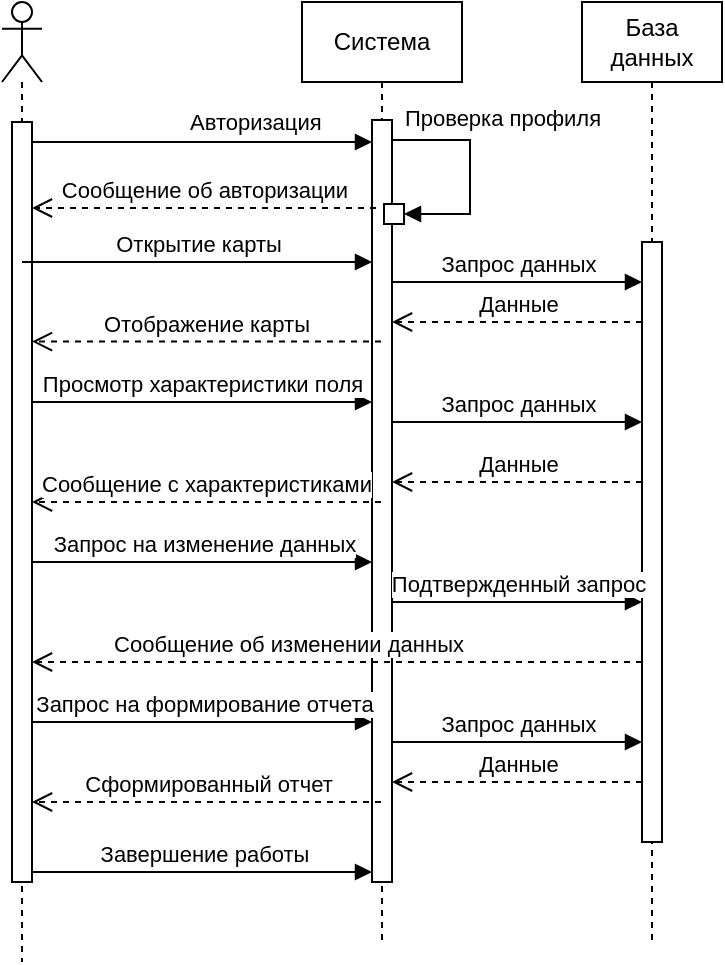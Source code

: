 <mxfile version="25.0.3">
  <diagram name="Страница — 1" id="qHSGpiCcACziC4tfkUo0">
    <mxGraphModel dx="1967" dy="1120" grid="0" gridSize="10" guides="1" tooltips="1" connect="1" arrows="1" fold="1" page="1" pageScale="1" pageWidth="827" pageHeight="1169" math="0" shadow="0">
      <root>
        <mxCell id="0" />
        <mxCell id="1" parent="0" />
        <mxCell id="N_-C_UsVgb2Tda4g_fbF-2" value="" style="shape=umlLifeline;perimeter=lifelinePerimeter;whiteSpace=wrap;html=1;container=1;dropTarget=0;collapsible=0;recursiveResize=0;outlineConnect=0;portConstraint=eastwest;newEdgeStyle={&quot;curved&quot;:0,&quot;rounded&quot;:0};participant=umlActor;size=40;" parent="1" vertex="1">
          <mxGeometry x="210" y="550" width="20" height="480" as="geometry" />
        </mxCell>
        <mxCell id="N_-C_UsVgb2Tda4g_fbF-4" value="" style="html=1;points=[[0,0,0,0,5],[0,1,0,0,-5],[1,0,0,0,5],[1,1,0,0,-5]];perimeter=orthogonalPerimeter;outlineConnect=0;targetShapes=umlLifeline;portConstraint=eastwest;newEdgeStyle={&quot;curved&quot;:0,&quot;rounded&quot;:0};" parent="N_-C_UsVgb2Tda4g_fbF-2" vertex="1">
          <mxGeometry x="5" y="60" width="10" height="380" as="geometry" />
        </mxCell>
        <mxCell id="N_-C_UsVgb2Tda4g_fbF-5" value="База данных" style="shape=umlLifeline;perimeter=lifelinePerimeter;whiteSpace=wrap;html=1;container=1;dropTarget=0;collapsible=0;recursiveResize=0;outlineConnect=0;portConstraint=eastwest;newEdgeStyle={&quot;curved&quot;:0,&quot;rounded&quot;:0};" parent="1" vertex="1">
          <mxGeometry x="500" y="550" width="70" height="470" as="geometry" />
        </mxCell>
        <mxCell id="N_-C_UsVgb2Tda4g_fbF-17" value="" style="html=1;points=[[0,0,0,0,5],[0,1,0,0,-5],[1,0,0,0,5],[1,1,0,0,-5]];perimeter=orthogonalPerimeter;outlineConnect=0;targetShapes=umlLifeline;portConstraint=eastwest;newEdgeStyle={&quot;curved&quot;:0,&quot;rounded&quot;:0};" parent="N_-C_UsVgb2Tda4g_fbF-5" vertex="1">
          <mxGeometry x="30" y="120" width="10" height="300" as="geometry" />
        </mxCell>
        <mxCell id="N_-C_UsVgb2Tda4g_fbF-6" value="Система" style="shape=umlLifeline;perimeter=lifelinePerimeter;whiteSpace=wrap;html=1;container=1;dropTarget=0;collapsible=0;recursiveResize=0;outlineConnect=0;portConstraint=eastwest;newEdgeStyle={&quot;curved&quot;:0,&quot;rounded&quot;:0};" parent="1" vertex="1">
          <mxGeometry x="360" y="550" width="80" height="470" as="geometry" />
        </mxCell>
        <mxCell id="N_-C_UsVgb2Tda4g_fbF-11" value="" style="html=1;points=[[0,0,0,0,5],[0,1,0,0,-5],[1,0,0,0,5],[1,1,0,0,-5]];perimeter=orthogonalPerimeter;outlineConnect=0;targetShapes=umlLifeline;portConstraint=eastwest;newEdgeStyle={&quot;curved&quot;:0,&quot;rounded&quot;:0};" parent="N_-C_UsVgb2Tda4g_fbF-6" vertex="1">
          <mxGeometry x="35" y="59" width="10" height="381" as="geometry" />
        </mxCell>
        <mxCell id="N_-C_UsVgb2Tda4g_fbF-7" value="" style="html=1;points=[[0,0,0,0,5],[0,1,0,0,-5],[1,0,0,0,5],[1,1,0,0,-5]];perimeter=orthogonalPerimeter;outlineConnect=0;targetShapes=umlLifeline;portConstraint=eastwest;newEdgeStyle={&quot;curved&quot;:0,&quot;rounded&quot;:0};" parent="N_-C_UsVgb2Tda4g_fbF-6" vertex="1">
          <mxGeometry x="41" y="101" width="10" height="10" as="geometry" />
        </mxCell>
        <mxCell id="N_-C_UsVgb2Tda4g_fbF-13" value="Данные" style="html=1;verticalAlign=bottom;endArrow=open;dashed=1;endSize=8;curved=0;rounded=0;" parent="1" source="N_-C_UsVgb2Tda4g_fbF-17" target="N_-C_UsVgb2Tda4g_fbF-11" edge="1">
          <mxGeometry relative="1" as="geometry">
            <mxPoint x="510" y="719.76" as="sourcePoint" />
            <mxPoint x="410" y="710" as="targetPoint" />
            <Array as="points">
              <mxPoint x="490" y="710" />
              <mxPoint x="420" y="710" />
            </Array>
          </mxGeometry>
        </mxCell>
        <mxCell id="N_-C_UsVgb2Tda4g_fbF-15" value="Открытие карты" style="html=1;verticalAlign=bottom;endArrow=block;curved=0;rounded=0;" parent="1" target="N_-C_UsVgb2Tda4g_fbF-11" edge="1">
          <mxGeometry width="80" relative="1" as="geometry">
            <mxPoint x="220.024" y="680.0" as="sourcePoint" />
            <mxPoint x="390" y="680" as="targetPoint" />
          </mxGeometry>
        </mxCell>
        <mxCell id="N_-C_UsVgb2Tda4g_fbF-16" value="Запрос данных" style="html=1;verticalAlign=bottom;endArrow=block;curved=0;rounded=0;" parent="1" source="N_-C_UsVgb2Tda4g_fbF-11" edge="1">
          <mxGeometry width="80" relative="1" as="geometry">
            <mxPoint x="410.004" y="690.0" as="sourcePoint" />
            <mxPoint x="530" y="690" as="targetPoint" />
            <Array as="points">
              <mxPoint x="520" y="690" />
            </Array>
          </mxGeometry>
        </mxCell>
        <mxCell id="N_-C_UsVgb2Tda4g_fbF-18" value="Отображение карты" style="html=1;verticalAlign=bottom;endArrow=open;dashed=1;endSize=8;curved=0;rounded=0;" parent="1" source="N_-C_UsVgb2Tda4g_fbF-6" target="N_-C_UsVgb2Tda4g_fbF-4" edge="1">
          <mxGeometry relative="1" as="geometry">
            <mxPoint x="360" y="719.76" as="sourcePoint" />
            <mxPoint x="235" y="719.76" as="targetPoint" />
            <Array as="points">
              <mxPoint x="340" y="719.76" />
              <mxPoint x="320" y="719.76" />
              <mxPoint x="250" y="719.76" />
            </Array>
          </mxGeometry>
        </mxCell>
        <mxCell id="N_-C_UsVgb2Tda4g_fbF-19" value="Просмотр характеристики поля" style="html=1;verticalAlign=bottom;endArrow=block;curved=0;rounded=0;" parent="1" edge="1">
          <mxGeometry width="80" relative="1" as="geometry">
            <mxPoint x="225" y="750" as="sourcePoint" />
            <mxPoint x="395" y="750" as="targetPoint" />
          </mxGeometry>
        </mxCell>
        <mxCell id="N_-C_UsVgb2Tda4g_fbF-20" value="Запрос данных" style="html=1;verticalAlign=bottom;endArrow=block;curved=0;rounded=0;" parent="1" edge="1">
          <mxGeometry width="80" relative="1" as="geometry">
            <mxPoint x="405" y="760" as="sourcePoint" />
            <mxPoint x="530" y="760" as="targetPoint" />
            <Array as="points">
              <mxPoint x="515" y="760" />
            </Array>
          </mxGeometry>
        </mxCell>
        <mxCell id="N_-C_UsVgb2Tda4g_fbF-21" value="Данные" style="html=1;verticalAlign=bottom;endArrow=open;dashed=1;endSize=8;curved=0;rounded=0;" parent="1" source="N_-C_UsVgb2Tda4g_fbF-17" target="N_-C_UsVgb2Tda4g_fbF-11" edge="1">
          <mxGeometry relative="1" as="geometry">
            <mxPoint x="525" y="790" as="sourcePoint" />
            <mxPoint x="410" y="790" as="targetPoint" />
            <Array as="points">
              <mxPoint x="485" y="790" />
              <mxPoint x="415" y="790" />
            </Array>
          </mxGeometry>
        </mxCell>
        <mxCell id="N_-C_UsVgb2Tda4g_fbF-22" value="Сообщение с характеристиками" style="html=1;verticalAlign=bottom;endArrow=open;dashed=1;endSize=8;curved=0;rounded=0;" parent="1" source="N_-C_UsVgb2Tda4g_fbF-6" target="N_-C_UsVgb2Tda4g_fbF-4" edge="1">
          <mxGeometry relative="1" as="geometry">
            <mxPoint x="380" y="800" as="sourcePoint" />
            <mxPoint x="230" y="800" as="targetPoint" />
            <Array as="points">
              <mxPoint x="330" y="800" />
              <mxPoint x="260" y="800" />
            </Array>
          </mxGeometry>
        </mxCell>
        <mxCell id="N_-C_UsVgb2Tda4g_fbF-23" value="Запрос на изменение данных" style="html=1;verticalAlign=bottom;endArrow=block;curved=0;rounded=0;" parent="1" edge="1">
          <mxGeometry x="0.003" width="80" relative="1" as="geometry">
            <mxPoint x="225" y="830" as="sourcePoint" />
            <mxPoint x="395" y="830" as="targetPoint" />
            <mxPoint as="offset" />
          </mxGeometry>
        </mxCell>
        <mxCell id="N_-C_UsVgb2Tda4g_fbF-24" value="Подтвержденный запрос" style="html=1;verticalAlign=bottom;endArrow=block;curved=0;rounded=0;" parent="1" source="N_-C_UsVgb2Tda4g_fbF-11" edge="1">
          <mxGeometry x="0.003" width="80" relative="1" as="geometry">
            <mxPoint x="410" y="850" as="sourcePoint" />
            <mxPoint x="530" y="850" as="targetPoint" />
            <mxPoint as="offset" />
          </mxGeometry>
        </mxCell>
        <mxCell id="N_-C_UsVgb2Tda4g_fbF-25" value="Сообщение об изменении данных" style="html=1;verticalAlign=bottom;endArrow=open;dashed=1;endSize=8;curved=0;rounded=0;" parent="1" target="N_-C_UsVgb2Tda4g_fbF-4" edge="1">
          <mxGeometry x="0.161" relative="1" as="geometry">
            <mxPoint x="530" y="880" as="sourcePoint" />
            <mxPoint x="230" y="880" as="targetPoint" />
            <Array as="points">
              <mxPoint x="470" y="880" />
              <mxPoint x="400" y="880" />
              <mxPoint x="380" y="880" />
            </Array>
            <mxPoint as="offset" />
          </mxGeometry>
        </mxCell>
        <mxCell id="N_-C_UsVgb2Tda4g_fbF-26" value="Запрос на формирование отчета" style="html=1;verticalAlign=bottom;endArrow=block;curved=0;rounded=0;" parent="1" edge="1">
          <mxGeometry x="0.003" width="80" relative="1" as="geometry">
            <mxPoint x="225" y="910.0" as="sourcePoint" />
            <mxPoint x="395" y="910.0" as="targetPoint" />
            <mxPoint as="offset" />
          </mxGeometry>
        </mxCell>
        <mxCell id="N_-C_UsVgb2Tda4g_fbF-27" value="Запрос данных" style="html=1;verticalAlign=bottom;endArrow=block;curved=0;rounded=0;" parent="1" edge="1">
          <mxGeometry width="80" relative="1" as="geometry">
            <mxPoint x="405" y="920" as="sourcePoint" />
            <mxPoint x="530" y="920" as="targetPoint" />
            <Array as="points">
              <mxPoint x="520" y="920" />
            </Array>
          </mxGeometry>
        </mxCell>
        <mxCell id="N_-C_UsVgb2Tda4g_fbF-28" value="Данные" style="html=1;verticalAlign=bottom;endArrow=open;dashed=1;endSize=8;curved=0;rounded=0;" parent="1" source="N_-C_UsVgb2Tda4g_fbF-17" target="N_-C_UsVgb2Tda4g_fbF-11" edge="1">
          <mxGeometry relative="1" as="geometry">
            <mxPoint x="520" y="940" as="sourcePoint" />
            <mxPoint x="410" y="940" as="targetPoint" />
            <Array as="points">
              <mxPoint x="490" y="940" />
              <mxPoint x="420" y="940" />
            </Array>
          </mxGeometry>
        </mxCell>
        <mxCell id="N_-C_UsVgb2Tda4g_fbF-29" value="Сформированный отчет" style="html=1;verticalAlign=bottom;endArrow=open;dashed=1;endSize=8;curved=0;rounded=0;" parent="1" source="N_-C_UsVgb2Tda4g_fbF-6" target="N_-C_UsVgb2Tda4g_fbF-4" edge="1">
          <mxGeometry x="-0.001" relative="1" as="geometry">
            <mxPoint x="380" y="950" as="sourcePoint" />
            <mxPoint x="250" y="950" as="targetPoint" />
            <Array as="points">
              <mxPoint x="335" y="950" />
              <mxPoint x="265" y="950" />
            </Array>
            <mxPoint as="offset" />
          </mxGeometry>
        </mxCell>
        <mxCell id="N_-C_UsVgb2Tda4g_fbF-30" value="Завершение работы" style="html=1;verticalAlign=bottom;endArrow=block;curved=0;rounded=0;entryX=0;entryY=1;entryDx=0;entryDy=-5;entryPerimeter=0;" parent="1" source="N_-C_UsVgb2Tda4g_fbF-4" target="N_-C_UsVgb2Tda4g_fbF-11" edge="1">
          <mxGeometry x="0.003" width="80" relative="1" as="geometry">
            <mxPoint x="230" y="980.0" as="sourcePoint" />
            <mxPoint x="390" y="980" as="targetPoint" />
            <mxPoint as="offset" />
          </mxGeometry>
        </mxCell>
        <mxCell id="N_-C_UsVgb2Tda4g_fbF-8" value="Авторизация" style="html=1;align=left;spacingLeft=2;endArrow=block;rounded=0;edgeStyle=orthogonalEdgeStyle;curved=0;rounded=0;" parent="1" source="N_-C_UsVgb2Tda4g_fbF-4" edge="1">
          <mxGeometry x="-0.117" y="10" relative="1" as="geometry">
            <mxPoint x="240" y="599.999" as="sourcePoint" />
            <Array as="points">
              <mxPoint x="352" y="620" />
              <mxPoint x="352" y="620" />
            </Array>
            <mxPoint x="395" y="620" as="targetPoint" />
            <mxPoint as="offset" />
          </mxGeometry>
        </mxCell>
        <mxCell id="NYXWeP0uA46EGkdsU6bP-1" value="Проверка профиля" style="html=1;verticalAlign=bottom;endArrow=block;curved=0;rounded=0;entryX=1;entryY=0;entryDx=0;entryDy=5;entryPerimeter=0;" edge="1" parent="1" target="N_-C_UsVgb2Tda4g_fbF-7">
          <mxGeometry x="-0.284" y="16" width="80" relative="1" as="geometry">
            <mxPoint x="405" y="619" as="sourcePoint" />
            <mxPoint x="570" y="619" as="targetPoint" />
            <Array as="points">
              <mxPoint x="444" y="619" />
              <mxPoint x="444" y="656" />
            </Array>
            <mxPoint y="-2" as="offset" />
          </mxGeometry>
        </mxCell>
        <mxCell id="NYXWeP0uA46EGkdsU6bP-2" value="Сообщение об авторизации" style="html=1;verticalAlign=bottom;endArrow=open;dashed=1;endSize=8;curved=0;rounded=0;" edge="1" parent="1" target="N_-C_UsVgb2Tda4g_fbF-4">
          <mxGeometry relative="1" as="geometry">
            <mxPoint x="397" y="653" as="sourcePoint" />
            <mxPoint x="233" y="653" as="targetPoint" />
            <Array as="points">
              <mxPoint x="338" y="653" />
              <mxPoint x="268" y="653" />
            </Array>
          </mxGeometry>
        </mxCell>
      </root>
    </mxGraphModel>
  </diagram>
</mxfile>
